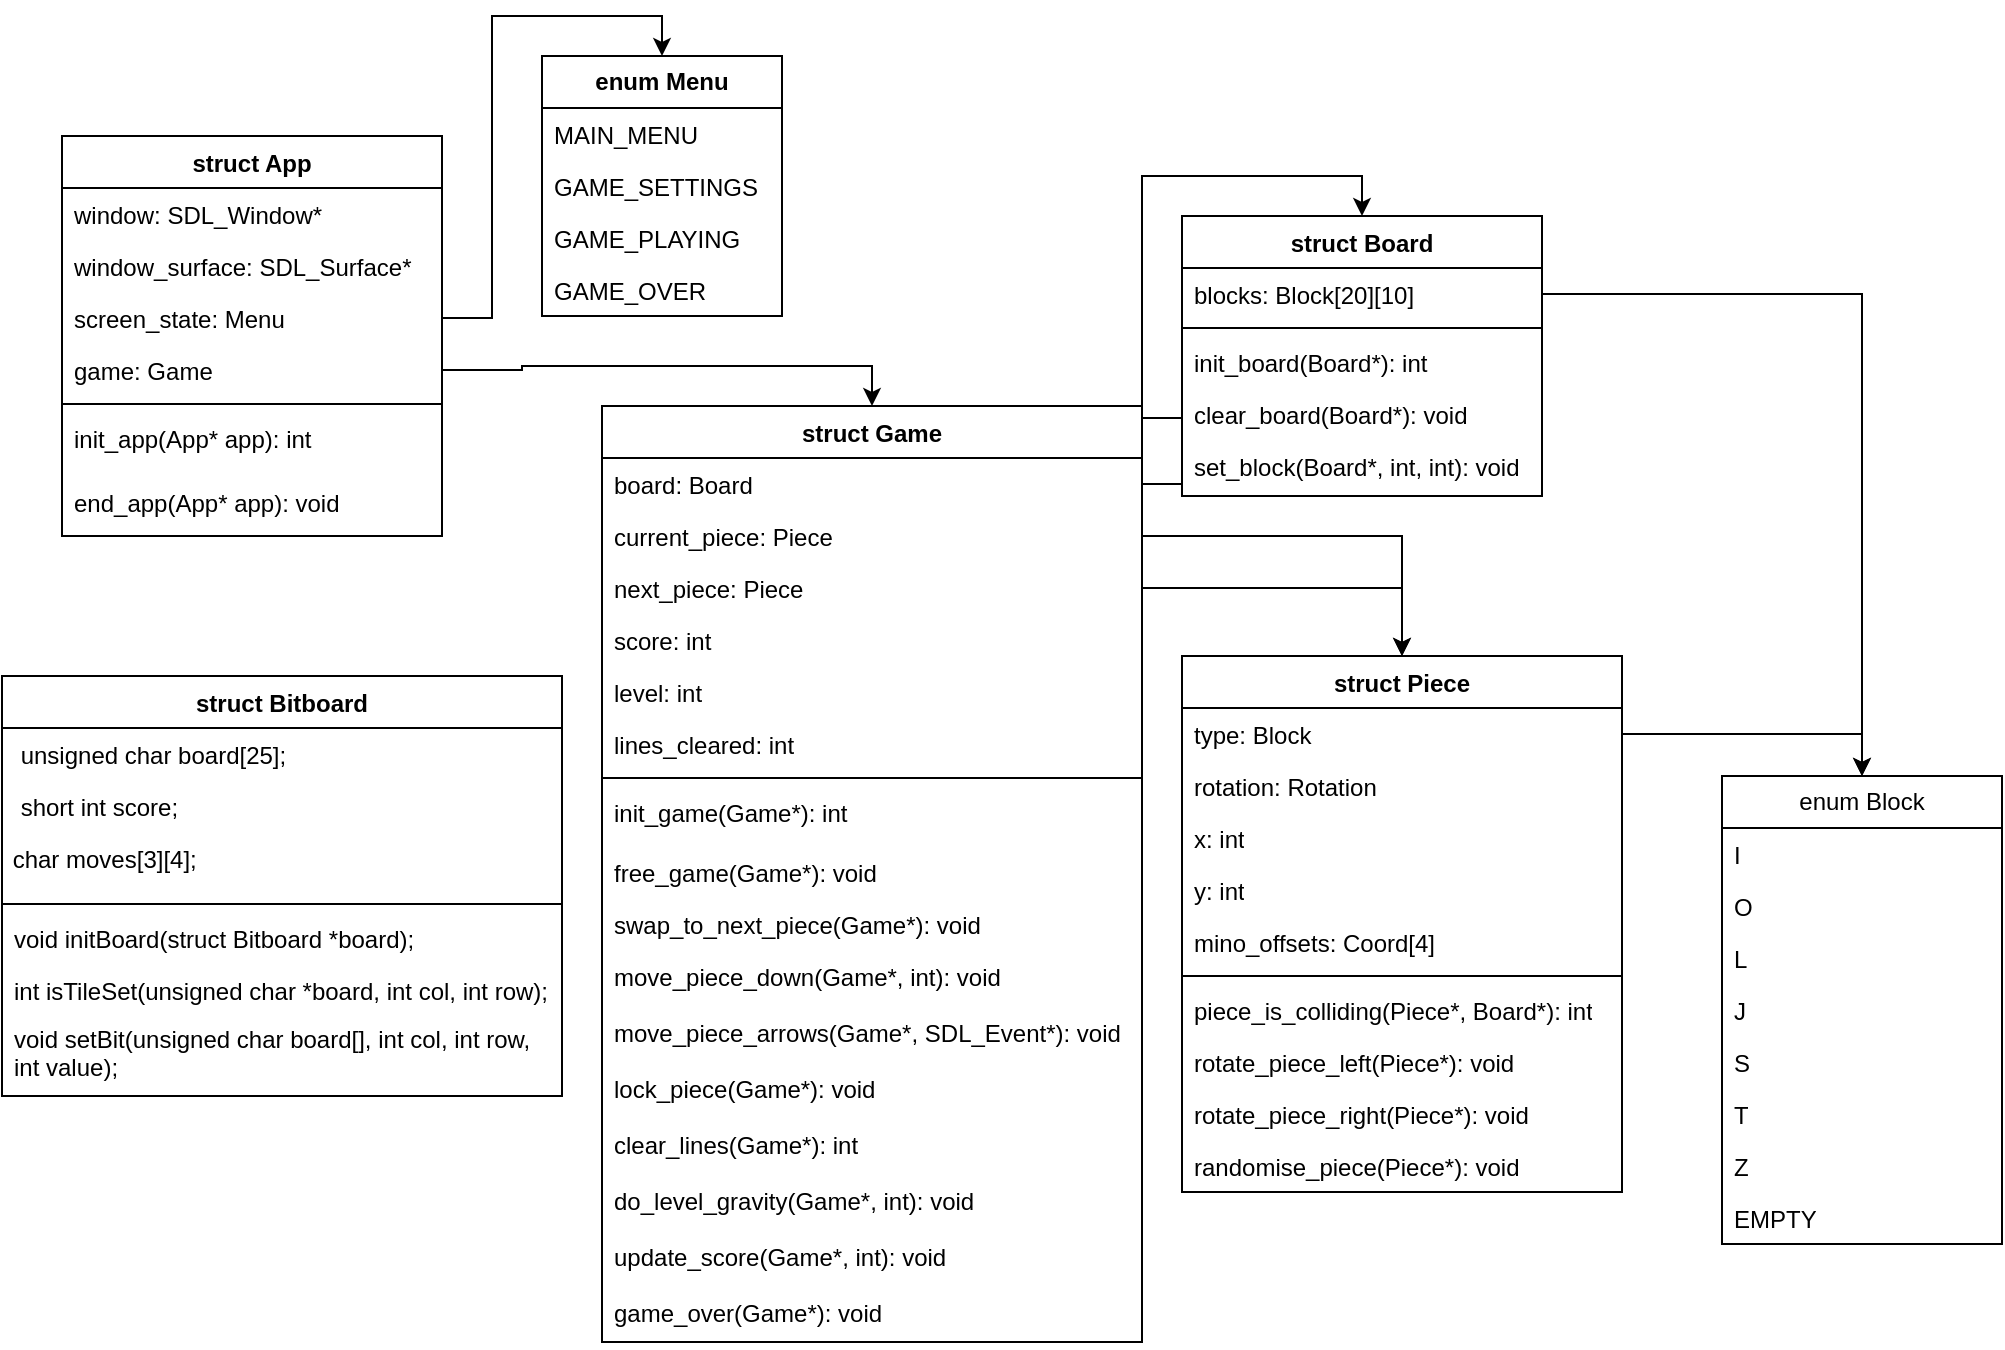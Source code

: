 <mxfile version="24.5.2" type="device">
  <diagram name="Page-1" id="W27IC2CA7FDaeJofYEsG">
    <mxGraphModel dx="1434" dy="752" grid="1" gridSize="10" guides="1" tooltips="1" connect="1" arrows="1" fold="1" page="1" pageScale="1" pageWidth="850" pageHeight="1100" math="0" shadow="0">
      <root>
        <mxCell id="0" />
        <mxCell id="1" parent="0" />
        <mxCell id="m4RP-SfhCCY8Fmw83OUG-1" value="struct App" style="swimlane;fontStyle=1;align=center;verticalAlign=top;childLayout=stackLayout;horizontal=1;startSize=26;horizontalStack=0;resizeParent=1;resizeParentMax=0;resizeLast=0;collapsible=1;marginBottom=0;whiteSpace=wrap;html=1;" parent="1" vertex="1">
          <mxGeometry x="40" y="80" width="190" height="200" as="geometry" />
        </mxCell>
        <mxCell id="m4RP-SfhCCY8Fmw83OUG-2" value="&lt;div&gt;window: SDL_Window*&lt;/div&gt;" style="text;strokeColor=none;fillColor=none;align=left;verticalAlign=top;spacingLeft=4;spacingRight=4;overflow=hidden;rotatable=0;points=[[0,0.5],[1,0.5]];portConstraint=eastwest;whiteSpace=wrap;html=1;" parent="m4RP-SfhCCY8Fmw83OUG-1" vertex="1">
          <mxGeometry y="26" width="190" height="26" as="geometry" />
        </mxCell>
        <mxCell id="m4RP-SfhCCY8Fmw83OUG-5" value="&lt;div&gt;window_surface: SDL_Surface*&lt;/div&gt;" style="text;strokeColor=none;fillColor=none;align=left;verticalAlign=top;spacingLeft=4;spacingRight=4;overflow=hidden;rotatable=0;points=[[0,0.5],[1,0.5]];portConstraint=eastwest;whiteSpace=wrap;html=1;" parent="m4RP-SfhCCY8Fmw83OUG-1" vertex="1">
          <mxGeometry y="52" width="190" height="26" as="geometry" />
        </mxCell>
        <mxCell id="m4RP-SfhCCY8Fmw83OUG-6" value="screen_state: Menu" style="text;strokeColor=none;fillColor=none;align=left;verticalAlign=top;spacingLeft=4;spacingRight=4;overflow=hidden;rotatable=0;points=[[0,0.5],[1,0.5]];portConstraint=eastwest;whiteSpace=wrap;html=1;" parent="m4RP-SfhCCY8Fmw83OUG-1" vertex="1">
          <mxGeometry y="78" width="190" height="26" as="geometry" />
        </mxCell>
        <mxCell id="m4RP-SfhCCY8Fmw83OUG-7" value="&lt;div&gt;game: Game&lt;/div&gt;" style="text;strokeColor=none;fillColor=none;align=left;verticalAlign=top;spacingLeft=4;spacingRight=4;overflow=hidden;rotatable=0;points=[[0,0.5],[1,0.5]];portConstraint=eastwest;whiteSpace=wrap;html=1;" parent="m4RP-SfhCCY8Fmw83OUG-1" vertex="1">
          <mxGeometry y="104" width="190" height="26" as="geometry" />
        </mxCell>
        <mxCell id="m4RP-SfhCCY8Fmw83OUG-3" value="" style="line;strokeWidth=1;fillColor=none;align=left;verticalAlign=middle;spacingTop=-1;spacingLeft=3;spacingRight=3;rotatable=0;labelPosition=right;points=[];portConstraint=eastwest;strokeColor=inherit;" parent="m4RP-SfhCCY8Fmw83OUG-1" vertex="1">
          <mxGeometry y="130" width="190" height="8" as="geometry" />
        </mxCell>
        <mxCell id="m4RP-SfhCCY8Fmw83OUG-4" value="&lt;div&gt;init_app(App* app): int&lt;br&gt;&lt;/div&gt;&lt;div&gt;&lt;br&gt;&lt;/div&gt;" style="text;strokeColor=none;fillColor=none;align=left;verticalAlign=top;spacingLeft=4;spacingRight=4;overflow=hidden;rotatable=0;points=[[0,0.5],[1,0.5]];portConstraint=eastwest;whiteSpace=wrap;html=1;" parent="m4RP-SfhCCY8Fmw83OUG-1" vertex="1">
          <mxGeometry y="138" width="190" height="32" as="geometry" />
        </mxCell>
        <mxCell id="m4RP-SfhCCY8Fmw83OUG-8" value="&lt;div&gt;end_app(App* app): void&lt;br&gt;&lt;/div&gt;&lt;div&gt;&lt;br&gt;&lt;/div&gt;" style="text;strokeColor=none;fillColor=none;align=left;verticalAlign=top;spacingLeft=4;spacingRight=4;overflow=hidden;rotatable=0;points=[[0,0.5],[1,0.5]];portConstraint=eastwest;whiteSpace=wrap;html=1;" parent="m4RP-SfhCCY8Fmw83OUG-1" vertex="1">
          <mxGeometry y="170" width="190" height="30" as="geometry" />
        </mxCell>
        <mxCell id="m4RP-SfhCCY8Fmw83OUG-9" value="struct Game" style="swimlane;fontStyle=1;align=center;verticalAlign=top;childLayout=stackLayout;horizontal=1;startSize=26;horizontalStack=0;resizeParent=1;resizeParentMax=0;resizeLast=0;collapsible=1;marginBottom=0;whiteSpace=wrap;html=1;" parent="1" vertex="1">
          <mxGeometry x="310" y="215" width="270" height="468" as="geometry" />
        </mxCell>
        <mxCell id="m4RP-SfhCCY8Fmw83OUG-10" value="&lt;div&gt;board: Board&lt;/div&gt;" style="text;strokeColor=none;fillColor=none;align=left;verticalAlign=top;spacingLeft=4;spacingRight=4;overflow=hidden;rotatable=0;points=[[0,0.5],[1,0.5]];portConstraint=eastwest;whiteSpace=wrap;html=1;" parent="m4RP-SfhCCY8Fmw83OUG-9" vertex="1">
          <mxGeometry y="26" width="270" height="26" as="geometry" />
        </mxCell>
        <mxCell id="m4RP-SfhCCY8Fmw83OUG-20" value="&lt;div&gt;current_piece: Piece&lt;/div&gt;" style="text;strokeColor=none;fillColor=none;align=left;verticalAlign=top;spacingLeft=4;spacingRight=4;overflow=hidden;rotatable=0;points=[[0,0.5],[1,0.5]];portConstraint=eastwest;whiteSpace=wrap;html=1;" parent="m4RP-SfhCCY8Fmw83OUG-9" vertex="1">
          <mxGeometry y="52" width="270" height="26" as="geometry" />
        </mxCell>
        <mxCell id="m4RP-SfhCCY8Fmw83OUG-21" value="&lt;div&gt;next_piece: Piece&lt;/div&gt;" style="text;strokeColor=none;fillColor=none;align=left;verticalAlign=top;spacingLeft=4;spacingRight=4;overflow=hidden;rotatable=0;points=[[0,0.5],[1,0.5]];portConstraint=eastwest;whiteSpace=wrap;html=1;" parent="m4RP-SfhCCY8Fmw83OUG-9" vertex="1">
          <mxGeometry y="78" width="270" height="26" as="geometry" />
        </mxCell>
        <mxCell id="m4RP-SfhCCY8Fmw83OUG-22" value="score: int" style="text;strokeColor=none;fillColor=none;align=left;verticalAlign=top;spacingLeft=4;spacingRight=4;overflow=hidden;rotatable=0;points=[[0,0.5],[1,0.5]];portConstraint=eastwest;whiteSpace=wrap;html=1;" parent="m4RP-SfhCCY8Fmw83OUG-9" vertex="1">
          <mxGeometry y="104" width="270" height="26" as="geometry" />
        </mxCell>
        <mxCell id="m4RP-SfhCCY8Fmw83OUG-24" value="level: int" style="text;strokeColor=none;fillColor=none;align=left;verticalAlign=top;spacingLeft=4;spacingRight=4;overflow=hidden;rotatable=0;points=[[0,0.5],[1,0.5]];portConstraint=eastwest;whiteSpace=wrap;html=1;" parent="m4RP-SfhCCY8Fmw83OUG-9" vertex="1">
          <mxGeometry y="130" width="270" height="26" as="geometry" />
        </mxCell>
        <mxCell id="m4RP-SfhCCY8Fmw83OUG-23" value="lines_cleared: int" style="text;strokeColor=none;fillColor=none;align=left;verticalAlign=top;spacingLeft=4;spacingRight=4;overflow=hidden;rotatable=0;points=[[0,0.5],[1,0.5]];portConstraint=eastwest;whiteSpace=wrap;html=1;" parent="m4RP-SfhCCY8Fmw83OUG-9" vertex="1">
          <mxGeometry y="156" width="270" height="26" as="geometry" />
        </mxCell>
        <mxCell id="m4RP-SfhCCY8Fmw83OUG-11" value="" style="line;strokeWidth=1;fillColor=none;align=left;verticalAlign=middle;spacingTop=-1;spacingLeft=3;spacingRight=3;rotatable=0;labelPosition=right;points=[];portConstraint=eastwest;strokeColor=inherit;" parent="m4RP-SfhCCY8Fmw83OUG-9" vertex="1">
          <mxGeometry y="182" width="270" height="8" as="geometry" />
        </mxCell>
        <mxCell id="m4RP-SfhCCY8Fmw83OUG-12" value="init_game(Game*): int" style="text;strokeColor=none;fillColor=none;align=left;verticalAlign=top;spacingLeft=4;spacingRight=4;overflow=hidden;rotatable=0;points=[[0,0.5],[1,0.5]];portConstraint=eastwest;whiteSpace=wrap;html=1;" parent="m4RP-SfhCCY8Fmw83OUG-9" vertex="1">
          <mxGeometry y="190" width="270" height="30" as="geometry" />
        </mxCell>
        <mxCell id="m4RP-SfhCCY8Fmw83OUG-26" value="&lt;div&gt;free_game(Game*): void&lt;/div&gt;" style="text;strokeColor=none;fillColor=none;align=left;verticalAlign=top;spacingLeft=4;spacingRight=4;overflow=hidden;rotatable=0;points=[[0,0.5],[1,0.5]];portConstraint=eastwest;whiteSpace=wrap;html=1;" parent="m4RP-SfhCCY8Fmw83OUG-9" vertex="1">
          <mxGeometry y="220" width="270" height="26" as="geometry" />
        </mxCell>
        <mxCell id="m4RP-SfhCCY8Fmw83OUG-27" value="swap_to_next_piece(Game*): void" style="text;strokeColor=none;fillColor=none;align=left;verticalAlign=top;spacingLeft=4;spacingRight=4;overflow=hidden;rotatable=0;points=[[0,0.5],[1,0.5]];portConstraint=eastwest;whiteSpace=wrap;html=1;" parent="m4RP-SfhCCY8Fmw83OUG-9" vertex="1">
          <mxGeometry y="246" width="270" height="26" as="geometry" />
        </mxCell>
        <mxCell id="m4RP-SfhCCY8Fmw83OUG-28" value="move_piece_down(Game*, int): void" style="text;strokeColor=none;fillColor=none;align=left;verticalAlign=top;spacingLeft=4;spacingRight=4;overflow=hidden;rotatable=0;points=[[0,0.5],[1,0.5]];portConstraint=eastwest;whiteSpace=wrap;html=1;" parent="m4RP-SfhCCY8Fmw83OUG-9" vertex="1">
          <mxGeometry y="272" width="270" height="28" as="geometry" />
        </mxCell>
        <mxCell id="m4RP-SfhCCY8Fmw83OUG-29" value="move_piece_arrows(Game*, SDL_Event*): void" style="text;strokeColor=none;fillColor=none;align=left;verticalAlign=top;spacingLeft=4;spacingRight=4;overflow=hidden;rotatable=0;points=[[0,0.5],[1,0.5]];portConstraint=eastwest;whiteSpace=wrap;html=1;" parent="m4RP-SfhCCY8Fmw83OUG-9" vertex="1">
          <mxGeometry y="300" width="270" height="28" as="geometry" />
        </mxCell>
        <mxCell id="m4RP-SfhCCY8Fmw83OUG-30" value="lock_piece(Game*): void" style="text;strokeColor=none;fillColor=none;align=left;verticalAlign=top;spacingLeft=4;spacingRight=4;overflow=hidden;rotatable=0;points=[[0,0.5],[1,0.5]];portConstraint=eastwest;whiteSpace=wrap;html=1;" parent="m4RP-SfhCCY8Fmw83OUG-9" vertex="1">
          <mxGeometry y="328" width="270" height="28" as="geometry" />
        </mxCell>
        <mxCell id="m4RP-SfhCCY8Fmw83OUG-31" value="clear_lines(Game*): int" style="text;strokeColor=none;fillColor=none;align=left;verticalAlign=top;spacingLeft=4;spacingRight=4;overflow=hidden;rotatable=0;points=[[0,0.5],[1,0.5]];portConstraint=eastwest;whiteSpace=wrap;html=1;" parent="m4RP-SfhCCY8Fmw83OUG-9" vertex="1">
          <mxGeometry y="356" width="270" height="28" as="geometry" />
        </mxCell>
        <mxCell id="m4RP-SfhCCY8Fmw83OUG-32" value="do_level_gravity(Game*, int): void" style="text;strokeColor=none;fillColor=none;align=left;verticalAlign=top;spacingLeft=4;spacingRight=4;overflow=hidden;rotatable=0;points=[[0,0.5],[1,0.5]];portConstraint=eastwest;whiteSpace=wrap;html=1;" parent="m4RP-SfhCCY8Fmw83OUG-9" vertex="1">
          <mxGeometry y="384" width="270" height="28" as="geometry" />
        </mxCell>
        <mxCell id="m4RP-SfhCCY8Fmw83OUG-33" value="update_score(Game*, int): void" style="text;strokeColor=none;fillColor=none;align=left;verticalAlign=top;spacingLeft=4;spacingRight=4;overflow=hidden;rotatable=0;points=[[0,0.5],[1,0.5]];portConstraint=eastwest;whiteSpace=wrap;html=1;" parent="m4RP-SfhCCY8Fmw83OUG-9" vertex="1">
          <mxGeometry y="412" width="270" height="28" as="geometry" />
        </mxCell>
        <mxCell id="m4RP-SfhCCY8Fmw83OUG-34" value="game_over(Game*): void" style="text;strokeColor=none;fillColor=none;align=left;verticalAlign=top;spacingLeft=4;spacingRight=4;overflow=hidden;rotatable=0;points=[[0,0.5],[1,0.5]];portConstraint=eastwest;whiteSpace=wrap;html=1;" parent="m4RP-SfhCCY8Fmw83OUG-9" vertex="1">
          <mxGeometry y="440" width="270" height="28" as="geometry" />
        </mxCell>
        <mxCell id="m4RP-SfhCCY8Fmw83OUG-13" style="edgeStyle=orthogonalEdgeStyle;rounded=0;orthogonalLoop=1;jettySize=auto;html=1;exitX=1;exitY=0.5;exitDx=0;exitDy=0;entryX=0.5;entryY=0;entryDx=0;entryDy=0;" parent="1" source="m4RP-SfhCCY8Fmw83OUG-7" target="m4RP-SfhCCY8Fmw83OUG-9" edge="1">
          <mxGeometry relative="1" as="geometry" />
        </mxCell>
        <mxCell id="m4RP-SfhCCY8Fmw83OUG-14" value="&lt;b&gt;enum Menu&lt;/b&gt;" style="swimlane;fontStyle=0;childLayout=stackLayout;horizontal=1;startSize=26;fillColor=none;horizontalStack=0;resizeParent=1;resizeParentMax=0;resizeLast=0;collapsible=1;marginBottom=0;whiteSpace=wrap;html=1;" parent="1" vertex="1">
          <mxGeometry x="280" y="40" width="120" height="130" as="geometry" />
        </mxCell>
        <mxCell id="m4RP-SfhCCY8Fmw83OUG-15" value="MAIN_MENU" style="text;strokeColor=none;fillColor=none;align=left;verticalAlign=top;spacingLeft=4;spacingRight=4;overflow=hidden;rotatable=0;points=[[0,0.5],[1,0.5]];portConstraint=eastwest;whiteSpace=wrap;html=1;" parent="m4RP-SfhCCY8Fmw83OUG-14" vertex="1">
          <mxGeometry y="26" width="120" height="26" as="geometry" />
        </mxCell>
        <mxCell id="m4RP-SfhCCY8Fmw83OUG-18" value="GAME_SETTINGS" style="text;strokeColor=none;fillColor=none;align=left;verticalAlign=top;spacingLeft=4;spacingRight=4;overflow=hidden;rotatable=0;points=[[0,0.5],[1,0.5]];portConstraint=eastwest;whiteSpace=wrap;html=1;" parent="m4RP-SfhCCY8Fmw83OUG-14" vertex="1">
          <mxGeometry y="52" width="120" height="26" as="geometry" />
        </mxCell>
        <mxCell id="m4RP-SfhCCY8Fmw83OUG-16" value="GAME_PLAYING" style="text;strokeColor=none;fillColor=none;align=left;verticalAlign=top;spacingLeft=4;spacingRight=4;overflow=hidden;rotatable=0;points=[[0,0.5],[1,0.5]];portConstraint=eastwest;whiteSpace=wrap;html=1;" parent="m4RP-SfhCCY8Fmw83OUG-14" vertex="1">
          <mxGeometry y="78" width="120" height="26" as="geometry" />
        </mxCell>
        <mxCell id="m4RP-SfhCCY8Fmw83OUG-17" value="GAME_OVER" style="text;strokeColor=none;fillColor=none;align=left;verticalAlign=top;spacingLeft=4;spacingRight=4;overflow=hidden;rotatable=0;points=[[0,0.5],[1,0.5]];portConstraint=eastwest;whiteSpace=wrap;html=1;" parent="m4RP-SfhCCY8Fmw83OUG-14" vertex="1">
          <mxGeometry y="104" width="120" height="26" as="geometry" />
        </mxCell>
        <mxCell id="m4RP-SfhCCY8Fmw83OUG-19" style="edgeStyle=orthogonalEdgeStyle;rounded=0;orthogonalLoop=1;jettySize=auto;html=1;exitX=1;exitY=0.5;exitDx=0;exitDy=0;entryX=0.5;entryY=0;entryDx=0;entryDy=0;" parent="1" source="m4RP-SfhCCY8Fmw83OUG-6" target="m4RP-SfhCCY8Fmw83OUG-14" edge="1">
          <mxGeometry relative="1" as="geometry" />
        </mxCell>
        <mxCell id="m4RP-SfhCCY8Fmw83OUG-35" value="struct Piece" style="swimlane;fontStyle=1;align=center;verticalAlign=top;childLayout=stackLayout;horizontal=1;startSize=26;horizontalStack=0;resizeParent=1;resizeParentMax=0;resizeLast=0;collapsible=1;marginBottom=0;whiteSpace=wrap;html=1;" parent="1" vertex="1">
          <mxGeometry x="600" y="340" width="220" height="268" as="geometry" />
        </mxCell>
        <mxCell id="m4RP-SfhCCY8Fmw83OUG-36" value="&lt;div&gt;type: Block&lt;/div&gt;" style="text;strokeColor=none;fillColor=none;align=left;verticalAlign=top;spacingLeft=4;spacingRight=4;overflow=hidden;rotatable=0;points=[[0,0.5],[1,0.5]];portConstraint=eastwest;whiteSpace=wrap;html=1;" parent="m4RP-SfhCCY8Fmw83OUG-35" vertex="1">
          <mxGeometry y="26" width="220" height="26" as="geometry" />
        </mxCell>
        <mxCell id="m4RP-SfhCCY8Fmw83OUG-42" value="rotation: Rotation" style="text;strokeColor=none;fillColor=none;align=left;verticalAlign=top;spacingLeft=4;spacingRight=4;overflow=hidden;rotatable=0;points=[[0,0.5],[1,0.5]];portConstraint=eastwest;whiteSpace=wrap;html=1;" parent="m4RP-SfhCCY8Fmw83OUG-35" vertex="1">
          <mxGeometry y="52" width="220" height="26" as="geometry" />
        </mxCell>
        <mxCell id="m4RP-SfhCCY8Fmw83OUG-43" value="x: int" style="text;strokeColor=none;fillColor=none;align=left;verticalAlign=top;spacingLeft=4;spacingRight=4;overflow=hidden;rotatable=0;points=[[0,0.5],[1,0.5]];portConstraint=eastwest;whiteSpace=wrap;html=1;" parent="m4RP-SfhCCY8Fmw83OUG-35" vertex="1">
          <mxGeometry y="78" width="220" height="26" as="geometry" />
        </mxCell>
        <mxCell id="m4RP-SfhCCY8Fmw83OUG-44" value="y: int" style="text;strokeColor=none;fillColor=none;align=left;verticalAlign=top;spacingLeft=4;spacingRight=4;overflow=hidden;rotatable=0;points=[[0,0.5],[1,0.5]];portConstraint=eastwest;whiteSpace=wrap;html=1;" parent="m4RP-SfhCCY8Fmw83OUG-35" vertex="1">
          <mxGeometry y="104" width="220" height="26" as="geometry" />
        </mxCell>
        <mxCell id="m4RP-SfhCCY8Fmw83OUG-45" value="mino_offsets: Coord[4]" style="text;strokeColor=none;fillColor=none;align=left;verticalAlign=top;spacingLeft=4;spacingRight=4;overflow=hidden;rotatable=0;points=[[0,0.5],[1,0.5]];portConstraint=eastwest;whiteSpace=wrap;html=1;" parent="m4RP-SfhCCY8Fmw83OUG-35" vertex="1">
          <mxGeometry y="130" width="220" height="26" as="geometry" />
        </mxCell>
        <mxCell id="m4RP-SfhCCY8Fmw83OUG-37" value="" style="line;strokeWidth=1;fillColor=none;align=left;verticalAlign=middle;spacingTop=-1;spacingLeft=3;spacingRight=3;rotatable=0;labelPosition=right;points=[];portConstraint=eastwest;strokeColor=inherit;" parent="m4RP-SfhCCY8Fmw83OUG-35" vertex="1">
          <mxGeometry y="156" width="220" height="8" as="geometry" />
        </mxCell>
        <mxCell id="m4RP-SfhCCY8Fmw83OUG-54" value="piece_is_colliding(Piece*, Board*): int" style="text;strokeColor=none;fillColor=none;align=left;verticalAlign=top;spacingLeft=4;spacingRight=4;overflow=hidden;rotatable=0;points=[[0,0.5],[1,0.5]];portConstraint=eastwest;whiteSpace=wrap;html=1;" parent="m4RP-SfhCCY8Fmw83OUG-35" vertex="1">
          <mxGeometry y="164" width="220" height="26" as="geometry" />
        </mxCell>
        <mxCell id="m4RP-SfhCCY8Fmw83OUG-38" value="rotate_piece_left(Piece*): void" style="text;strokeColor=none;fillColor=none;align=left;verticalAlign=top;spacingLeft=4;spacingRight=4;overflow=hidden;rotatable=0;points=[[0,0.5],[1,0.5]];portConstraint=eastwest;whiteSpace=wrap;html=1;" parent="m4RP-SfhCCY8Fmw83OUG-35" vertex="1">
          <mxGeometry y="190" width="220" height="26" as="geometry" />
        </mxCell>
        <mxCell id="m4RP-SfhCCY8Fmw83OUG-55" value="rotate_piece_right(Piece*): void" style="text;strokeColor=none;fillColor=none;align=left;verticalAlign=top;spacingLeft=4;spacingRight=4;overflow=hidden;rotatable=0;points=[[0,0.5],[1,0.5]];portConstraint=eastwest;whiteSpace=wrap;html=1;" parent="m4RP-SfhCCY8Fmw83OUG-35" vertex="1">
          <mxGeometry y="216" width="220" height="26" as="geometry" />
        </mxCell>
        <mxCell id="m4RP-SfhCCY8Fmw83OUG-57" value="randomise_piece(Piece*): void" style="text;strokeColor=none;fillColor=none;align=left;verticalAlign=top;spacingLeft=4;spacingRight=4;overflow=hidden;rotatable=0;points=[[0,0.5],[1,0.5]];portConstraint=eastwest;whiteSpace=wrap;html=1;" parent="m4RP-SfhCCY8Fmw83OUG-35" vertex="1">
          <mxGeometry y="242" width="220" height="26" as="geometry" />
        </mxCell>
        <mxCell id="m4RP-SfhCCY8Fmw83OUG-40" style="edgeStyle=orthogonalEdgeStyle;rounded=0;orthogonalLoop=1;jettySize=auto;html=1;exitX=1;exitY=0.5;exitDx=0;exitDy=0;entryX=0.5;entryY=0;entryDx=0;entryDy=0;" parent="1" source="m4RP-SfhCCY8Fmw83OUG-20" target="m4RP-SfhCCY8Fmw83OUG-35" edge="1">
          <mxGeometry relative="1" as="geometry" />
        </mxCell>
        <mxCell id="m4RP-SfhCCY8Fmw83OUG-41" style="edgeStyle=orthogonalEdgeStyle;rounded=0;orthogonalLoop=1;jettySize=auto;html=1;exitX=1;exitY=0.5;exitDx=0;exitDy=0;" parent="1" source="m4RP-SfhCCY8Fmw83OUG-21" target="m4RP-SfhCCY8Fmw83OUG-35" edge="1">
          <mxGeometry relative="1" as="geometry" />
        </mxCell>
        <mxCell id="m4RP-SfhCCY8Fmw83OUG-46" value="struct Board" style="swimlane;fontStyle=1;align=center;verticalAlign=top;childLayout=stackLayout;horizontal=1;startSize=26;horizontalStack=0;resizeParent=1;resizeParentMax=0;resizeLast=0;collapsible=1;marginBottom=0;whiteSpace=wrap;html=1;" parent="1" vertex="1">
          <mxGeometry x="600" y="120" width="180" height="140" as="geometry" />
        </mxCell>
        <mxCell id="m4RP-SfhCCY8Fmw83OUG-47" value="blocks: Block[20][10]" style="text;strokeColor=none;fillColor=none;align=left;verticalAlign=top;spacingLeft=4;spacingRight=4;overflow=hidden;rotatable=0;points=[[0,0.5],[1,0.5]];portConstraint=eastwest;whiteSpace=wrap;html=1;" parent="m4RP-SfhCCY8Fmw83OUG-46" vertex="1">
          <mxGeometry y="26" width="180" height="26" as="geometry" />
        </mxCell>
        <mxCell id="m4RP-SfhCCY8Fmw83OUG-48" value="" style="line;strokeWidth=1;fillColor=none;align=left;verticalAlign=middle;spacingTop=-1;spacingLeft=3;spacingRight=3;rotatable=0;labelPosition=right;points=[];portConstraint=eastwest;strokeColor=inherit;" parent="m4RP-SfhCCY8Fmw83OUG-46" vertex="1">
          <mxGeometry y="52" width="180" height="8" as="geometry" />
        </mxCell>
        <mxCell id="m4RP-SfhCCY8Fmw83OUG-50" value="init_board(Board*): int" style="text;strokeColor=none;fillColor=none;align=left;verticalAlign=top;spacingLeft=4;spacingRight=4;overflow=hidden;rotatable=0;points=[[0,0.5],[1,0.5]];portConstraint=eastwest;whiteSpace=wrap;html=1;" parent="m4RP-SfhCCY8Fmw83OUG-46" vertex="1">
          <mxGeometry y="60" width="180" height="26" as="geometry" />
        </mxCell>
        <mxCell id="m4RP-SfhCCY8Fmw83OUG-52" value="clear_board(Board*): void" style="text;strokeColor=none;fillColor=none;align=left;verticalAlign=top;spacingLeft=4;spacingRight=4;overflow=hidden;rotatable=0;points=[[0,0.5],[1,0.5]];portConstraint=eastwest;whiteSpace=wrap;html=1;" parent="m4RP-SfhCCY8Fmw83OUG-46" vertex="1">
          <mxGeometry y="86" width="180" height="26" as="geometry" />
        </mxCell>
        <mxCell id="m4RP-SfhCCY8Fmw83OUG-53" value="set_block(Board*, int, int): void" style="text;strokeColor=none;fillColor=none;align=left;verticalAlign=top;spacingLeft=4;spacingRight=4;overflow=hidden;rotatable=0;points=[[0,0.5],[1,0.5]];portConstraint=eastwest;whiteSpace=wrap;html=1;" parent="m4RP-SfhCCY8Fmw83OUG-46" vertex="1">
          <mxGeometry y="112" width="180" height="28" as="geometry" />
        </mxCell>
        <mxCell id="m4RP-SfhCCY8Fmw83OUG-51" style="edgeStyle=orthogonalEdgeStyle;rounded=0;orthogonalLoop=1;jettySize=auto;html=1;exitX=1;exitY=0.5;exitDx=0;exitDy=0;entryX=0.5;entryY=0;entryDx=0;entryDy=0;" parent="1" source="m4RP-SfhCCY8Fmw83OUG-10" target="m4RP-SfhCCY8Fmw83OUG-46" edge="1">
          <mxGeometry relative="1" as="geometry" />
        </mxCell>
        <mxCell id="m4RP-SfhCCY8Fmw83OUG-62" value="enum Block" style="swimlane;fontStyle=0;childLayout=stackLayout;horizontal=1;startSize=26;fillColor=none;horizontalStack=0;resizeParent=1;resizeParentMax=0;resizeLast=0;collapsible=1;marginBottom=0;whiteSpace=wrap;html=1;" parent="1" vertex="1">
          <mxGeometry x="870" y="400" width="140" height="234" as="geometry" />
        </mxCell>
        <mxCell id="m4RP-SfhCCY8Fmw83OUG-63" value="I" style="text;strokeColor=none;fillColor=none;align=left;verticalAlign=top;spacingLeft=4;spacingRight=4;overflow=hidden;rotatable=0;points=[[0,0.5],[1,0.5]];portConstraint=eastwest;whiteSpace=wrap;html=1;" parent="m4RP-SfhCCY8Fmw83OUG-62" vertex="1">
          <mxGeometry y="26" width="140" height="26" as="geometry" />
        </mxCell>
        <mxCell id="m4RP-SfhCCY8Fmw83OUG-64" value="O" style="text;strokeColor=none;fillColor=none;align=left;verticalAlign=top;spacingLeft=4;spacingRight=4;overflow=hidden;rotatable=0;points=[[0,0.5],[1,0.5]];portConstraint=eastwest;whiteSpace=wrap;html=1;" parent="m4RP-SfhCCY8Fmw83OUG-62" vertex="1">
          <mxGeometry y="52" width="140" height="26" as="geometry" />
        </mxCell>
        <mxCell id="m4RP-SfhCCY8Fmw83OUG-66" value="L" style="text;strokeColor=none;fillColor=none;align=left;verticalAlign=top;spacingLeft=4;spacingRight=4;overflow=hidden;rotatable=0;points=[[0,0.5],[1,0.5]];portConstraint=eastwest;whiteSpace=wrap;html=1;" parent="m4RP-SfhCCY8Fmw83OUG-62" vertex="1">
          <mxGeometry y="78" width="140" height="26" as="geometry" />
        </mxCell>
        <mxCell id="m4RP-SfhCCY8Fmw83OUG-65" value="J" style="text;strokeColor=none;fillColor=none;align=left;verticalAlign=top;spacingLeft=4;spacingRight=4;overflow=hidden;rotatable=0;points=[[0,0.5],[1,0.5]];portConstraint=eastwest;whiteSpace=wrap;html=1;" parent="m4RP-SfhCCY8Fmw83OUG-62" vertex="1">
          <mxGeometry y="104" width="140" height="26" as="geometry" />
        </mxCell>
        <mxCell id="m4RP-SfhCCY8Fmw83OUG-67" value="S" style="text;strokeColor=none;fillColor=none;align=left;verticalAlign=top;spacingLeft=4;spacingRight=4;overflow=hidden;rotatable=0;points=[[0,0.5],[1,0.5]];portConstraint=eastwest;whiteSpace=wrap;html=1;" parent="m4RP-SfhCCY8Fmw83OUG-62" vertex="1">
          <mxGeometry y="130" width="140" height="26" as="geometry" />
        </mxCell>
        <mxCell id="m4RP-SfhCCY8Fmw83OUG-69" value="T" style="text;strokeColor=none;fillColor=none;align=left;verticalAlign=top;spacingLeft=4;spacingRight=4;overflow=hidden;rotatable=0;points=[[0,0.5],[1,0.5]];portConstraint=eastwest;whiteSpace=wrap;html=1;" parent="m4RP-SfhCCY8Fmw83OUG-62" vertex="1">
          <mxGeometry y="156" width="140" height="26" as="geometry" />
        </mxCell>
        <mxCell id="m4RP-SfhCCY8Fmw83OUG-70" value="Z" style="text;strokeColor=none;fillColor=none;align=left;verticalAlign=top;spacingLeft=4;spacingRight=4;overflow=hidden;rotatable=0;points=[[0,0.5],[1,0.5]];portConstraint=eastwest;whiteSpace=wrap;html=1;" parent="m4RP-SfhCCY8Fmw83OUG-62" vertex="1">
          <mxGeometry y="182" width="140" height="26" as="geometry" />
        </mxCell>
        <mxCell id="m4RP-SfhCCY8Fmw83OUG-68" value="EMPTY" style="text;strokeColor=none;fillColor=none;align=left;verticalAlign=top;spacingLeft=4;spacingRight=4;overflow=hidden;rotatable=0;points=[[0,0.5],[1,0.5]];portConstraint=eastwest;whiteSpace=wrap;html=1;" parent="m4RP-SfhCCY8Fmw83OUG-62" vertex="1">
          <mxGeometry y="208" width="140" height="26" as="geometry" />
        </mxCell>
        <mxCell id="m4RP-SfhCCY8Fmw83OUG-71" style="edgeStyle=orthogonalEdgeStyle;rounded=0;orthogonalLoop=1;jettySize=auto;html=1;exitX=1;exitY=0.5;exitDx=0;exitDy=0;entryX=0.5;entryY=0;entryDx=0;entryDy=0;" parent="1" source="m4RP-SfhCCY8Fmw83OUG-36" target="m4RP-SfhCCY8Fmw83OUG-62" edge="1">
          <mxGeometry relative="1" as="geometry" />
        </mxCell>
        <mxCell id="m4RP-SfhCCY8Fmw83OUG-72" style="edgeStyle=orthogonalEdgeStyle;rounded=0;orthogonalLoop=1;jettySize=auto;html=1;exitX=1;exitY=0.5;exitDx=0;exitDy=0;entryX=0.5;entryY=0;entryDx=0;entryDy=0;" parent="1" source="m4RP-SfhCCY8Fmw83OUG-47" target="m4RP-SfhCCY8Fmw83OUG-62" edge="1">
          <mxGeometry relative="1" as="geometry" />
        </mxCell>
        <mxCell id="ZG8J_52NRCzXPDDrszM3-1" value="struct Bitboard" style="swimlane;fontStyle=1;align=center;verticalAlign=top;childLayout=stackLayout;horizontal=1;startSize=26;horizontalStack=0;resizeParent=1;resizeParentMax=0;resizeLast=0;collapsible=1;marginBottom=0;whiteSpace=wrap;html=1;" vertex="1" parent="1">
          <mxGeometry x="10" y="350" width="280" height="210" as="geometry" />
        </mxCell>
        <mxCell id="ZG8J_52NRCzXPDDrszM3-2" value="&amp;nbsp;unsigned char board[25];&lt;br&gt;&amp;nbsp;&amp;nbsp;&amp;nbsp; " style="text;strokeColor=none;fillColor=none;align=left;verticalAlign=top;spacingLeft=4;spacingRight=4;overflow=hidden;rotatable=0;points=[[0,0.5],[1,0.5]];portConstraint=eastwest;whiteSpace=wrap;html=1;" vertex="1" parent="ZG8J_52NRCzXPDDrszM3-1">
          <mxGeometry y="26" width="280" height="26" as="geometry" />
        </mxCell>
        <mxCell id="ZG8J_52NRCzXPDDrszM3-7" value="&amp;nbsp;short int score;&lt;br&gt;&amp;nbsp;&amp;nbsp;&amp;nbsp; " style="text;strokeColor=none;fillColor=none;align=left;verticalAlign=top;spacingLeft=4;spacingRight=4;overflow=hidden;rotatable=0;points=[[0,0.5],[1,0.5]];portConstraint=eastwest;whiteSpace=wrap;html=1;" vertex="1" parent="ZG8J_52NRCzXPDDrszM3-1">
          <mxGeometry y="52" width="280" height="26" as="geometry" />
        </mxCell>
        <mxCell id="ZG8J_52NRCzXPDDrszM3-8" value=" char moves[3][4];" style="text;whiteSpace=wrap;" vertex="1" parent="ZG8J_52NRCzXPDDrszM3-1">
          <mxGeometry y="78" width="280" height="32" as="geometry" />
        </mxCell>
        <mxCell id="ZG8J_52NRCzXPDDrszM3-3" value="" style="line;strokeWidth=1;fillColor=none;align=left;verticalAlign=middle;spacingTop=-1;spacingLeft=3;spacingRight=3;rotatable=0;labelPosition=right;points=[];portConstraint=eastwest;strokeColor=inherit;" vertex="1" parent="ZG8J_52NRCzXPDDrszM3-1">
          <mxGeometry y="110" width="280" height="8" as="geometry" />
        </mxCell>
        <mxCell id="ZG8J_52NRCzXPDDrszM3-4" value="void initBoard(struct Bitboard *board);" style="text;strokeColor=none;fillColor=none;align=left;verticalAlign=top;spacingLeft=4;spacingRight=4;overflow=hidden;rotatable=0;points=[[0,0.5],[1,0.5]];portConstraint=eastwest;whiteSpace=wrap;html=1;" vertex="1" parent="ZG8J_52NRCzXPDDrszM3-1">
          <mxGeometry y="118" width="280" height="26" as="geometry" />
        </mxCell>
        <mxCell id="ZG8J_52NRCzXPDDrszM3-5" value="int isTileSet(unsigned char *board, int col, int row);" style="text;strokeColor=none;fillColor=none;align=left;verticalAlign=top;spacingLeft=4;spacingRight=4;overflow=hidden;rotatable=0;points=[[0,0.5],[1,0.5]];portConstraint=eastwest;whiteSpace=wrap;html=1;" vertex="1" parent="ZG8J_52NRCzXPDDrszM3-1">
          <mxGeometry y="144" width="280" height="24" as="geometry" />
        </mxCell>
        <mxCell id="ZG8J_52NRCzXPDDrszM3-6" value="void setBit(unsigned char board[], int col, int row, int value);" style="text;strokeColor=none;fillColor=none;align=left;verticalAlign=top;spacingLeft=4;spacingRight=4;overflow=hidden;rotatable=0;points=[[0,0.5],[1,0.5]];portConstraint=eastwest;whiteSpace=wrap;html=1;" vertex="1" parent="ZG8J_52NRCzXPDDrszM3-1">
          <mxGeometry y="168" width="280" height="42" as="geometry" />
        </mxCell>
      </root>
    </mxGraphModel>
  </diagram>
</mxfile>
